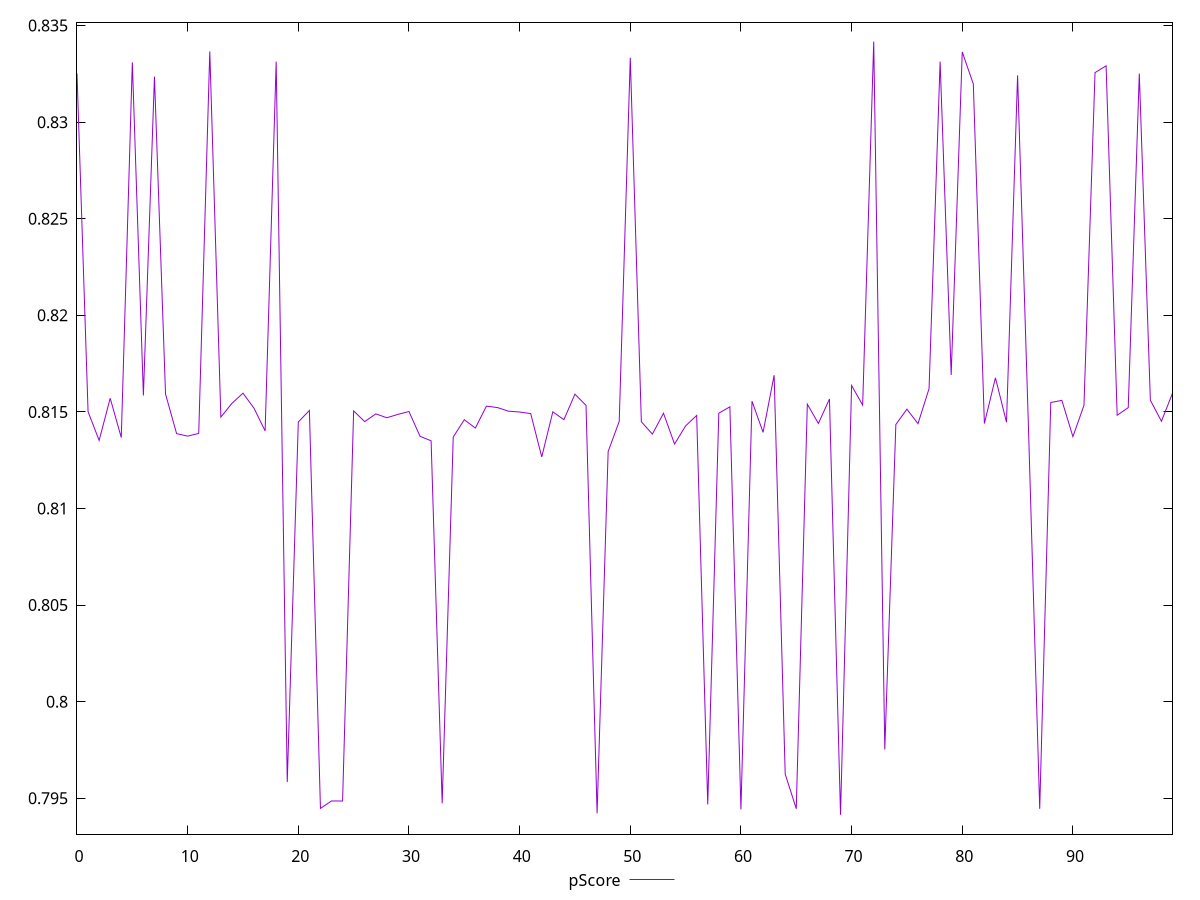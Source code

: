 reset

$pScore <<EOF
0 0.8325170412837167
1 0.8150090015817366
2 0.8135248959679496
3 0.8157065296521524
4 0.8136731986076671
5 0.8330936214012857
6 0.8158499919577582
7 0.8323554287929031
8 0.8159284068284072
9 0.8138754879445962
10 0.8137470106896182
11 0.8138877879347199
12 0.8336609123546883
13 0.814731001671564
14 0.8154428444910458
15 0.8159689026855015
16 0.8151868036893111
17 0.8140164070175163
18 0.8331326926747207
19 0.7958392308704418
20 0.814478495950021
21 0.8150755172841849
22 0.7944757725592253
23 0.7948625677047677
24 0.7948577850218967
25 0.8150520109333805
26 0.8144981954709308
27 0.8148977390899127
28 0.8146983861657061
29 0.8148721257743954
30 0.8150203135361306
31 0.813738191815791
32 0.8135037136097683
33 0.7947363711943869
34 0.813698999202112
35 0.8145969092734795
36 0.8141652504773677
37 0.8152992781385505
38 0.8152238852648315
39 0.8150366301089517
40 0.8149952878662894
41 0.8149133643436104
42 0.8126710910034702
43 0.8150040975494058
44 0.8145979844812473
45 0.8159189699384579
46 0.8153380060705759
47 0.7942258208841674
48 0.8129499238121536
49 0.8145087724184742
50 0.83333280260157
51 0.8144913380496075
52 0.8138523312362909
53 0.8149295326846974
54 0.8133381162191157
55 0.814276041234743
56 0.8148164572101207
57 0.7946836179336952
58 0.8149326929722724
59 0.8152625305787542
60 0.7944277832890531
61 0.8155562084975613
62 0.8139422286108458
63 0.8168983658885559
64 0.7962517158164986
65 0.7944587931702977
66 0.815399148690773
67 0.8144028664625488
68 0.8156697235734572
69 0.7941437714502708
70 0.8163681467927737
71 0.8153521019932716
72 0.8341683683791558
73 0.7975260574205522
74 0.8143487914852103
75 0.815143982754812
76 0.8143904397254909
77 0.8162041172950424
78 0.833135729778284
79 0.8169127702654613
80 0.8336335636019627
81 0.8319754721672108
82 0.8143984500705146
83 0.8167645135393234
84 0.8144644135493938
85 0.8324232646954486
86 0.8138806055872472
87 0.7944539418316003
88 0.8154861197874097
89 0.815598640798849
90 0.8137203128555924
91 0.8153375134639709
92 0.832563197901909
93 0.8329161023308655
94 0.8148274573904577
95 0.8152210173836549
96 0.8325152284926367
97 0.81560569777133
98 0.8145157181645932
99 0.8159636043490415
EOF

set key outside below
set xrange [0:99]
set yrange [0.7931437714502708:0.8351683683791558]
set trange [0.7931437714502708:0.8351683683791558]
set terminal svg size 640, 500 enhanced background rgb 'white'
set output "report_00008_2021-01-22T20:58:29.167/largest-contentful-paint/samples/pages+cached+noexternal+nofonts+nosvg+noimg/pScore/values.svg"

plot $pScore title "pScore" with line

reset
